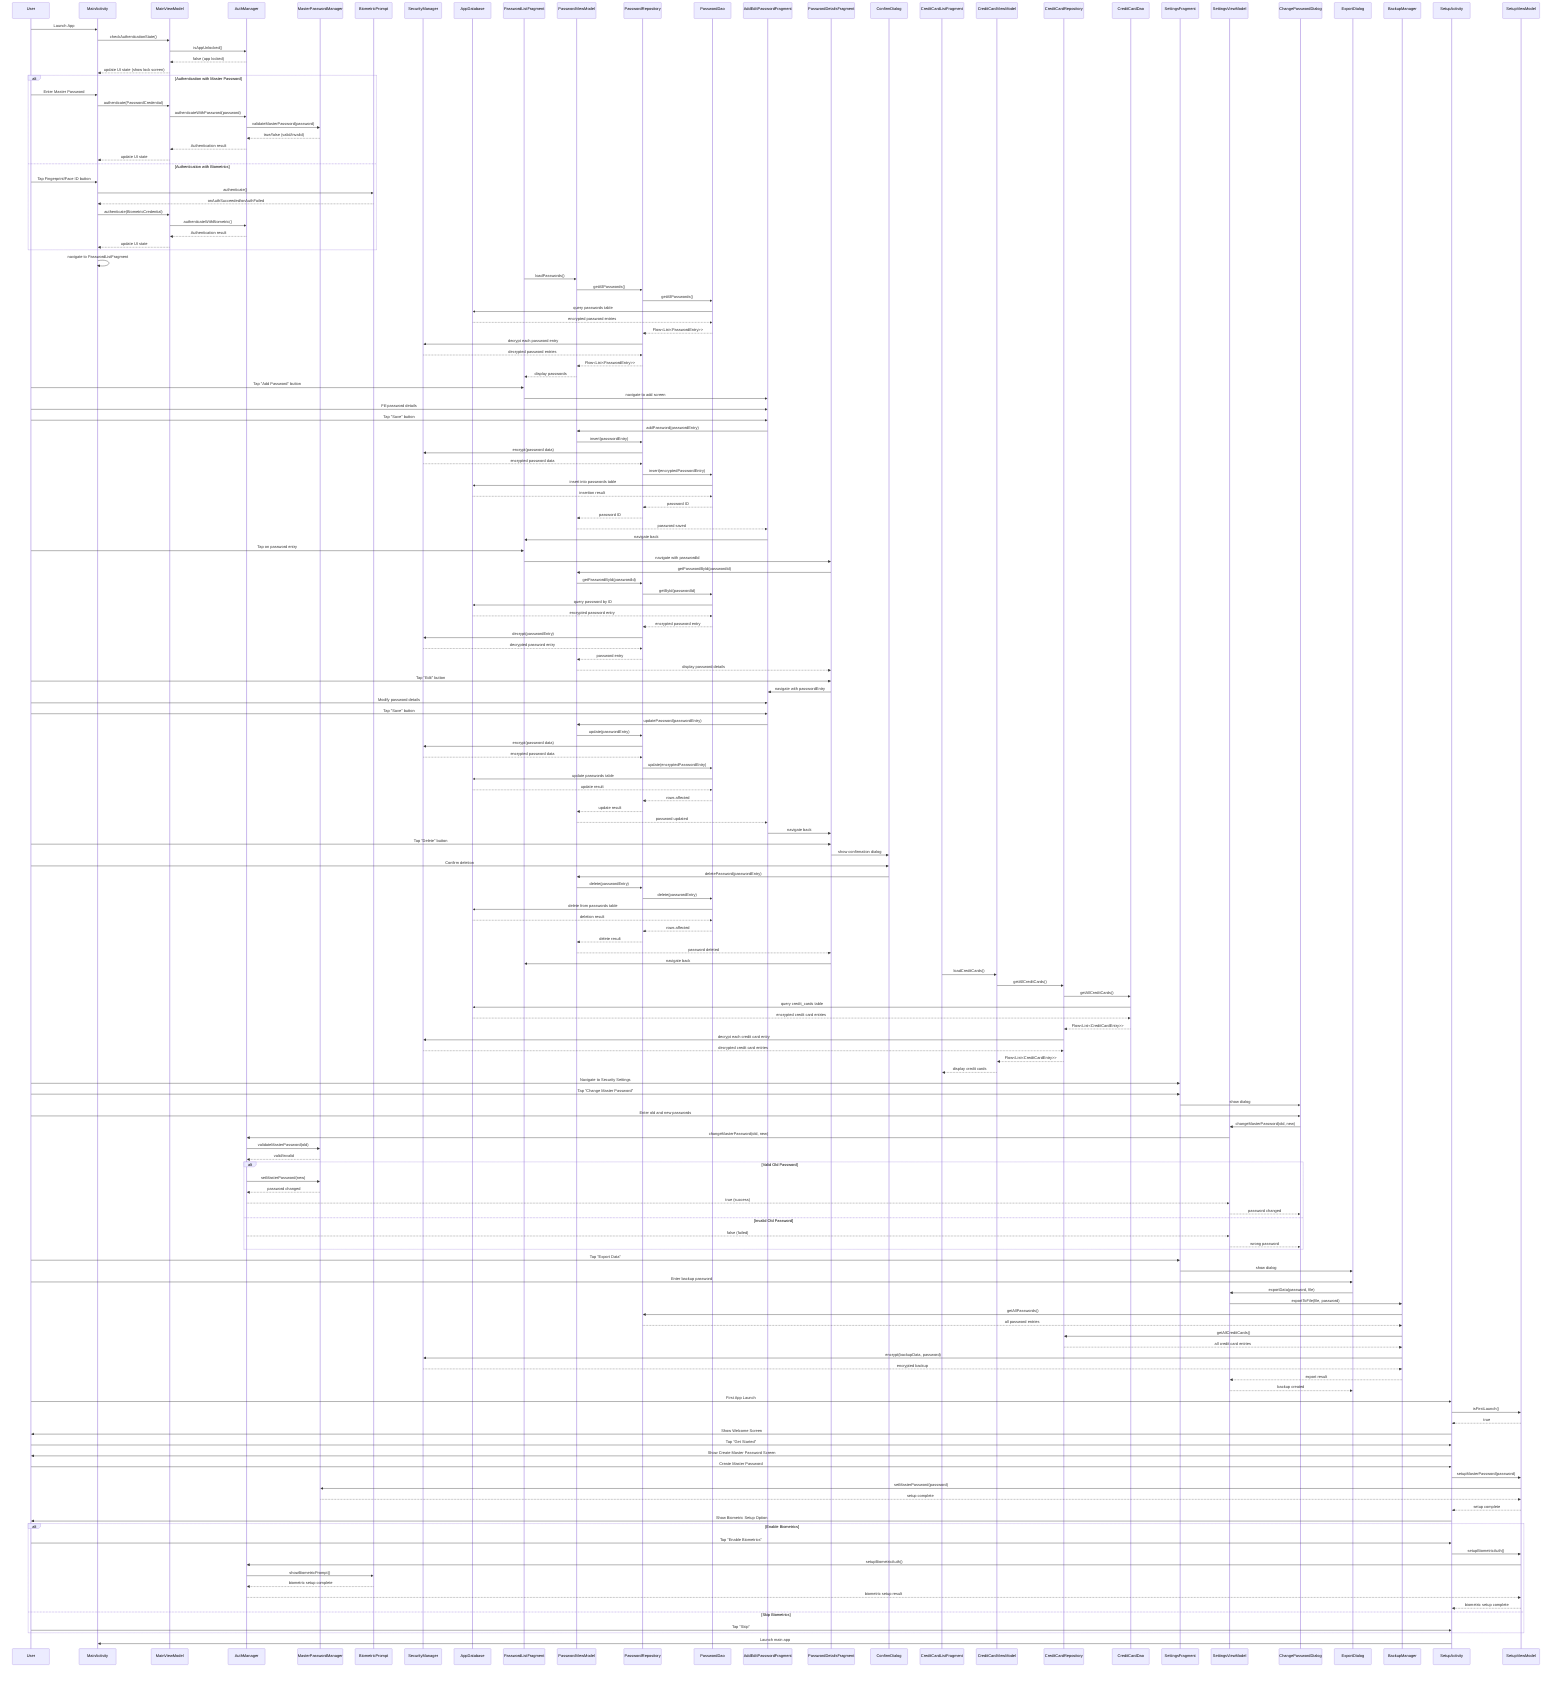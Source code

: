 sequenceDiagram
    %% Authentication Flow
    participant User
    participant MainActivity
    participant MainViewModel
    participant AuthManager
    participant MasterPasswordManager
    participant BiometricPrompt
    participant SecurityManager
    participant AppDatabase
    
    %% App Launch and Authentication
    User->>MainActivity: Launch App
    MainActivity->>MainViewModel: checkAuthenticationState()
    MainViewModel->>AuthManager: isAppUnlocked()
    AuthManager-->>MainViewModel: false (app locked)
    MainViewModel-->>MainActivity: update UI state (show lock screen)
    
    alt Authentication with Master Password
        User->>MainActivity: Enter Master Password
        MainActivity->>MainViewModel: authenticate(PasswordCredential)
        MainViewModel->>AuthManager: authenticateWithPassword(password)
        AuthManager->>MasterPasswordManager: validateMasterPassword(password)
        MasterPasswordManager-->>AuthManager: true/false (valid/invalid)
        AuthManager-->>MainViewModel: Authentication result
        MainViewModel-->>MainActivity: update UI state
    else Authentication with Biometrics
        User->>MainActivity: Tap Fingerprint/Face ID button
        MainActivity->>BiometricPrompt: authenticate()
        BiometricPrompt-->>MainActivity: onAuthSucceeded/onAuthFailed
        MainActivity->>MainViewModel: authenticate(BiometricCredential)
        MainViewModel->>AuthManager: authenticateWithBiometric()
        AuthManager-->>MainViewModel: Authentication result
        MainViewModel-->>MainActivity: update UI state
    end
    
    %% Navigate to Main Content (after successful auth)
    MainActivity->>MainActivity: navigate to PasswordListFragment
    
    %% Password Management Flow
    participant PasswordListFragment
    participant PasswordViewModel
    participant PasswordRepository
    participant PasswordDao
    
    %% Load Password List
    PasswordListFragment->>PasswordViewModel: loadPasswords()
    PasswordViewModel->>PasswordRepository: getAllPasswords()
    PasswordRepository->>PasswordDao: getAllPasswords()
    PasswordDao->>AppDatabase: query passwords table
    AppDatabase-->>PasswordDao: encrypted password entries
    PasswordDao-->>PasswordRepository: Flow<List<PasswordEntry>>
    PasswordRepository->>SecurityManager: decrypt each password entry
    SecurityManager-->>PasswordRepository: decrypted password entries
    PasswordRepository-->>PasswordViewModel: Flow<List<PasswordEntry>>
    PasswordViewModel-->>PasswordListFragment: display passwords
    
    %% Add New Password
    User->>PasswordListFragment: Tap "Add Password" button
    PasswordListFragment->>AddEditPasswordFragment: navigate to add screen
    User->>AddEditPasswordFragment: Fill password details
    User->>AddEditPasswordFragment: Tap "Save" button
    AddEditPasswordFragment->>PasswordViewModel: addPassword(passwordEntry)
    PasswordViewModel->>PasswordRepository: insert(passwordEntry)
    PasswordRepository->>SecurityManager: encrypt(password data)
    SecurityManager-->>PasswordRepository: encrypted password data
    PasswordRepository->>PasswordDao: insert(encryptedPasswordEntry)
    PasswordDao->>AppDatabase: insert into passwords table
    AppDatabase-->>PasswordDao: insertion result
    PasswordDao-->>PasswordRepository: password ID
    PasswordRepository-->>PasswordViewModel: password ID
    PasswordViewModel-->>AddEditPasswordFragment: password saved
    AddEditPasswordFragment->>PasswordListFragment: navigate back
    
    %% View Password Details
    User->>PasswordListFragment: Tap on password entry
    PasswordListFragment->>PasswordDetailsFragment: navigate with passwordId
    PasswordDetailsFragment->>PasswordViewModel: getPasswordById(passwordId)
    PasswordViewModel->>PasswordRepository: getPasswordById(passwordId)
    PasswordRepository->>PasswordDao: getById(passwordId)
    PasswordDao->>AppDatabase: query password by ID
    AppDatabase-->>PasswordDao: encrypted password entry
    PasswordDao-->>PasswordRepository: encrypted password entry
    PasswordRepository->>SecurityManager: decrypt(passwordEntry)
    SecurityManager-->>PasswordRepository: decrypted password entry
    PasswordRepository-->>PasswordViewModel: password entry
    PasswordViewModel-->>PasswordDetailsFragment: display password details
    
    %% Edit Password
    User->>PasswordDetailsFragment: Tap "Edit" button
    PasswordDetailsFragment->>AddEditPasswordFragment: navigate with passwordEntry
    User->>AddEditPasswordFragment: Modify password details
    User->>AddEditPasswordFragment: Tap "Save" button
    AddEditPasswordFragment->>PasswordViewModel: updatePassword(passwordEntry)
    PasswordViewModel->>PasswordRepository: update(passwordEntry)
    PasswordRepository->>SecurityManager: encrypt(password data)
    SecurityManager-->>PasswordRepository: encrypted password data
    PasswordRepository->>PasswordDao: update(encryptedPasswordEntry)
    PasswordDao->>AppDatabase: update passwords table
    AppDatabase-->>PasswordDao: update result
    PasswordDao-->>PasswordRepository: rows affected
    PasswordRepository-->>PasswordViewModel: update result
    PasswordViewModel-->>AddEditPasswordFragment: password updated
    AddEditPasswordFragment->>PasswordDetailsFragment: navigate back
    
    %% Delete Password
    User->>PasswordDetailsFragment: Tap "Delete" button
    PasswordDetailsFragment->>ConfirmDialog: show confirmation dialog
    User->>ConfirmDialog: Confirm deletion
    ConfirmDialog->>PasswordViewModel: deletePassword(passwordEntry)
    PasswordViewModel->>PasswordRepository: delete(passwordEntry)
    PasswordRepository->>PasswordDao: delete(passwordEntry)
    PasswordDao->>AppDatabase: delete from passwords table
    AppDatabase-->>PasswordDao: deletion result
    PasswordDao-->>PasswordRepository: rows affected
    PasswordRepository-->>PasswordViewModel: delete result
    PasswordViewModel-->>PasswordDetailsFragment: password deleted
    PasswordDetailsFragment->>PasswordListFragment: navigate back
    
    %% Credit Card Management Flow (similar to Passwords)
    participant CreditCardListFragment
    participant CreditCardViewModel
    participant CreditCardRepository
    participant CreditCardDao
    
    %% Load Credit Cards List
    CreditCardListFragment->>CreditCardViewModel: loadCreditCards()
    CreditCardViewModel->>CreditCardRepository: getAllCreditCards()
    CreditCardRepository->>CreditCardDao: getAllCreditCards()
    CreditCardDao->>AppDatabase: query credit_cards table
    AppDatabase-->>CreditCardDao: encrypted credit card entries
    CreditCardDao-->>CreditCardRepository: Flow<List<CreditCardEntry>>
    CreditCardRepository->>SecurityManager: decrypt each credit card entry
    SecurityManager-->>CreditCardRepository: decrypted credit card entries
    CreditCardRepository-->>CreditCardViewModel: Flow<List<CreditCardEntry>>
    CreditCardViewModel-->>CreditCardListFragment: display credit cards
    
    %% Settings and Security Flow
    participant SettingsFragment
    participant SettingsViewModel
    
    %% Change Master Password
    User->>SettingsFragment: Navigate to Security Settings
    User->>SettingsFragment: Tap "Change Master Password"
    SettingsFragment->>ChangePasswordDialog: show dialog
    User->>ChangePasswordDialog: Enter old and new passwords
    ChangePasswordDialog->>SettingsViewModel: changeMasterPassword(old, new)
    SettingsViewModel->>AuthManager: changeMasterPassword(old, new)
    AuthManager->>MasterPasswordManager: validateMasterPassword(old)
    MasterPasswordManager-->>AuthManager: valid/invalid
    
    alt Valid Old Password
        AuthManager->>MasterPasswordManager: setMasterPassword(new)
        MasterPasswordManager-->>AuthManager: password changed
        AuthManager-->>SettingsViewModel: true (success)
        SettingsViewModel-->>ChangePasswordDialog: password changed
    else Invalid Old Password
        AuthManager-->>SettingsViewModel: false (failed)
        SettingsViewModel-->>ChangePasswordDialog: wrong password
    end
    
    %% Export Backup
    User->>SettingsFragment: Tap "Export Data"
    SettingsFragment->>ExportDialog: show dialog
    User->>ExportDialog: Enter backup password
    ExportDialog->>SettingsViewModel: exportData(password, file)
    SettingsViewModel->>BackupManager: exportToFile(file, password)
    BackupManager->>PasswordRepository: getAllPasswords()
    PasswordRepository-->>BackupManager: all password entries
    BackupManager->>CreditCardRepository: getAllCreditCards()
    CreditCardRepository-->>BackupManager: all credit card entries
    BackupManager->>SecurityManager: encrypt(backupData, password)
    SecurityManager-->>BackupManager: encrypted backup
    BackupManager-->>SettingsViewModel: export result
    SettingsViewModel-->>ExportDialog: backup created
    
    %% Initial Setup Flow
    participant SetupActivity
    participant SetupViewModel
    
    %% First Launch Setup
    User->>SetupActivity: First App Launch
    SetupActivity->>SetupViewModel: isFirstLaunch()
    SetupViewModel-->>SetupActivity: true
    SetupActivity->>User: Show Welcome Screen
    User->>SetupActivity: Tap "Get Started"
    SetupActivity->>User: Show Create Master Password Screen
    User->>SetupActivity: Create Master Password
    SetupActivity->>SetupViewModel: setupMasterPassword(password)
    SetupViewModel->>MasterPasswordManager: setMasterPassword(password)
    MasterPasswordManager-->>SetupViewModel: setup complete
    SetupViewModel-->>SetupActivity: setup complete
    SetupActivity->>User: Show Biometric Setup Option
    
    alt Enable Biometrics
        User->>SetupActivity: Tap "Enable Biometrics"
        SetupActivity->>SetupViewModel: setupBiometricAuth()
        SetupViewModel->>AuthManager: setupBiometricAuth()
        AuthManager->>BiometricPrompt: showBiometricPrompt()
        BiometricPrompt-->>AuthManager: biometric setup complete
        AuthManager-->>SetupViewModel: biometric setup result
        SetupViewModel-->>SetupActivity: biometric setup complete
    else Skip Biometrics
        User->>SetupActivity: Tap "Skip"
    end
    
    SetupActivity->>MainActivity: Launch main app